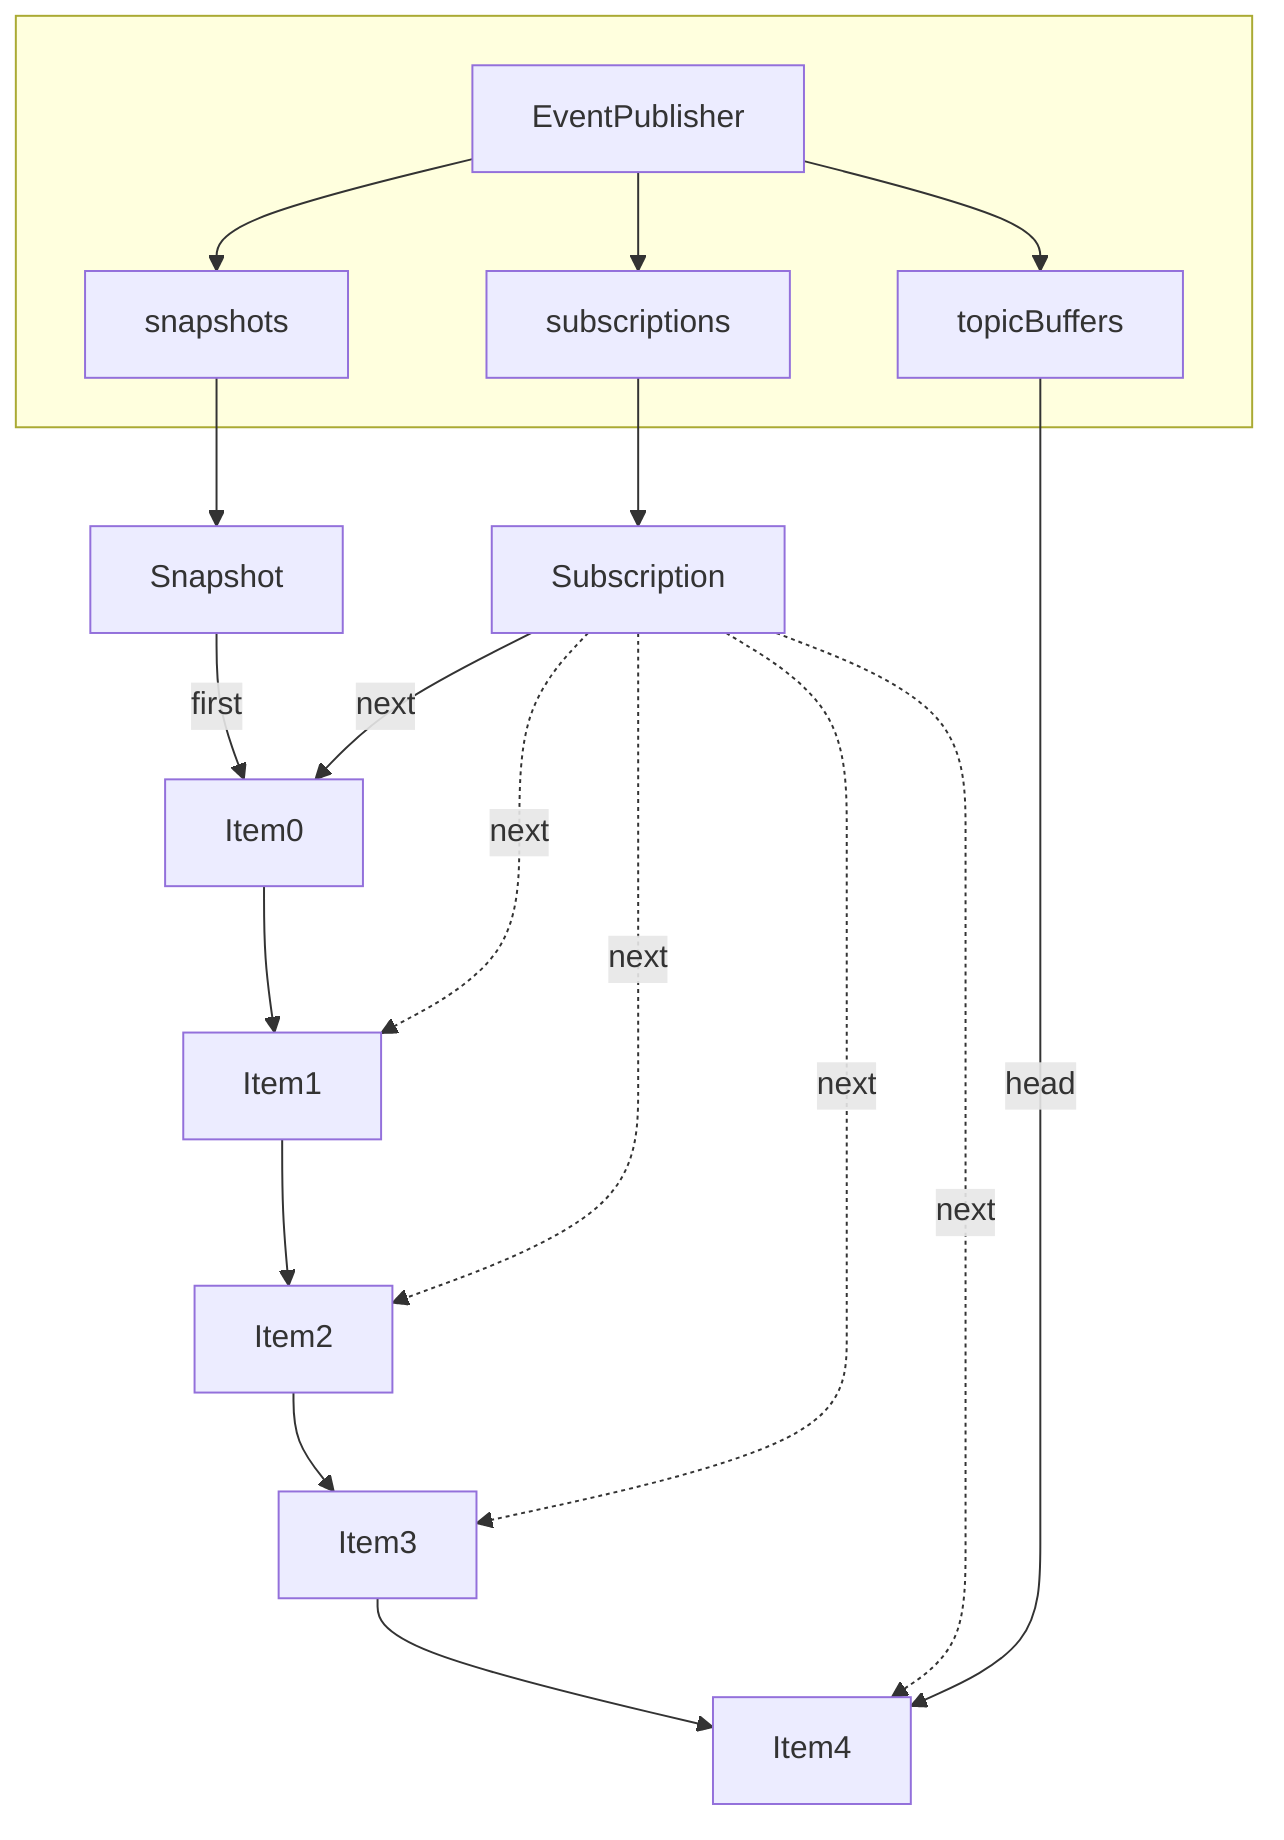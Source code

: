 graph TB

    subgraph ep[ ]
        EventPublisher
        subscriptions
        snapshots
        topicBuffers
    end

    EventPublisher --> snapshots & subscriptions & topicBuffers
    
    Subscription
    Snapshot
    Item0
    Item1
    Item2
    Item3
    Item4

    topicBuffers ----->|head| Item4
    subscriptions --> Subscription

    snapshots --> Snapshot
    
    Subscription -->|next| Item0
    Item0 --> Item1
    Item1 --> Item2
    Item2 --> Item3
    Item3 --> Item4
    Snapshot -->|first| Item0

    Subscription -..->|next| Item1
    Subscription -..->|next| Item2
    Subscription -..->|next| Item3
    Subscription -..->|next| Item4